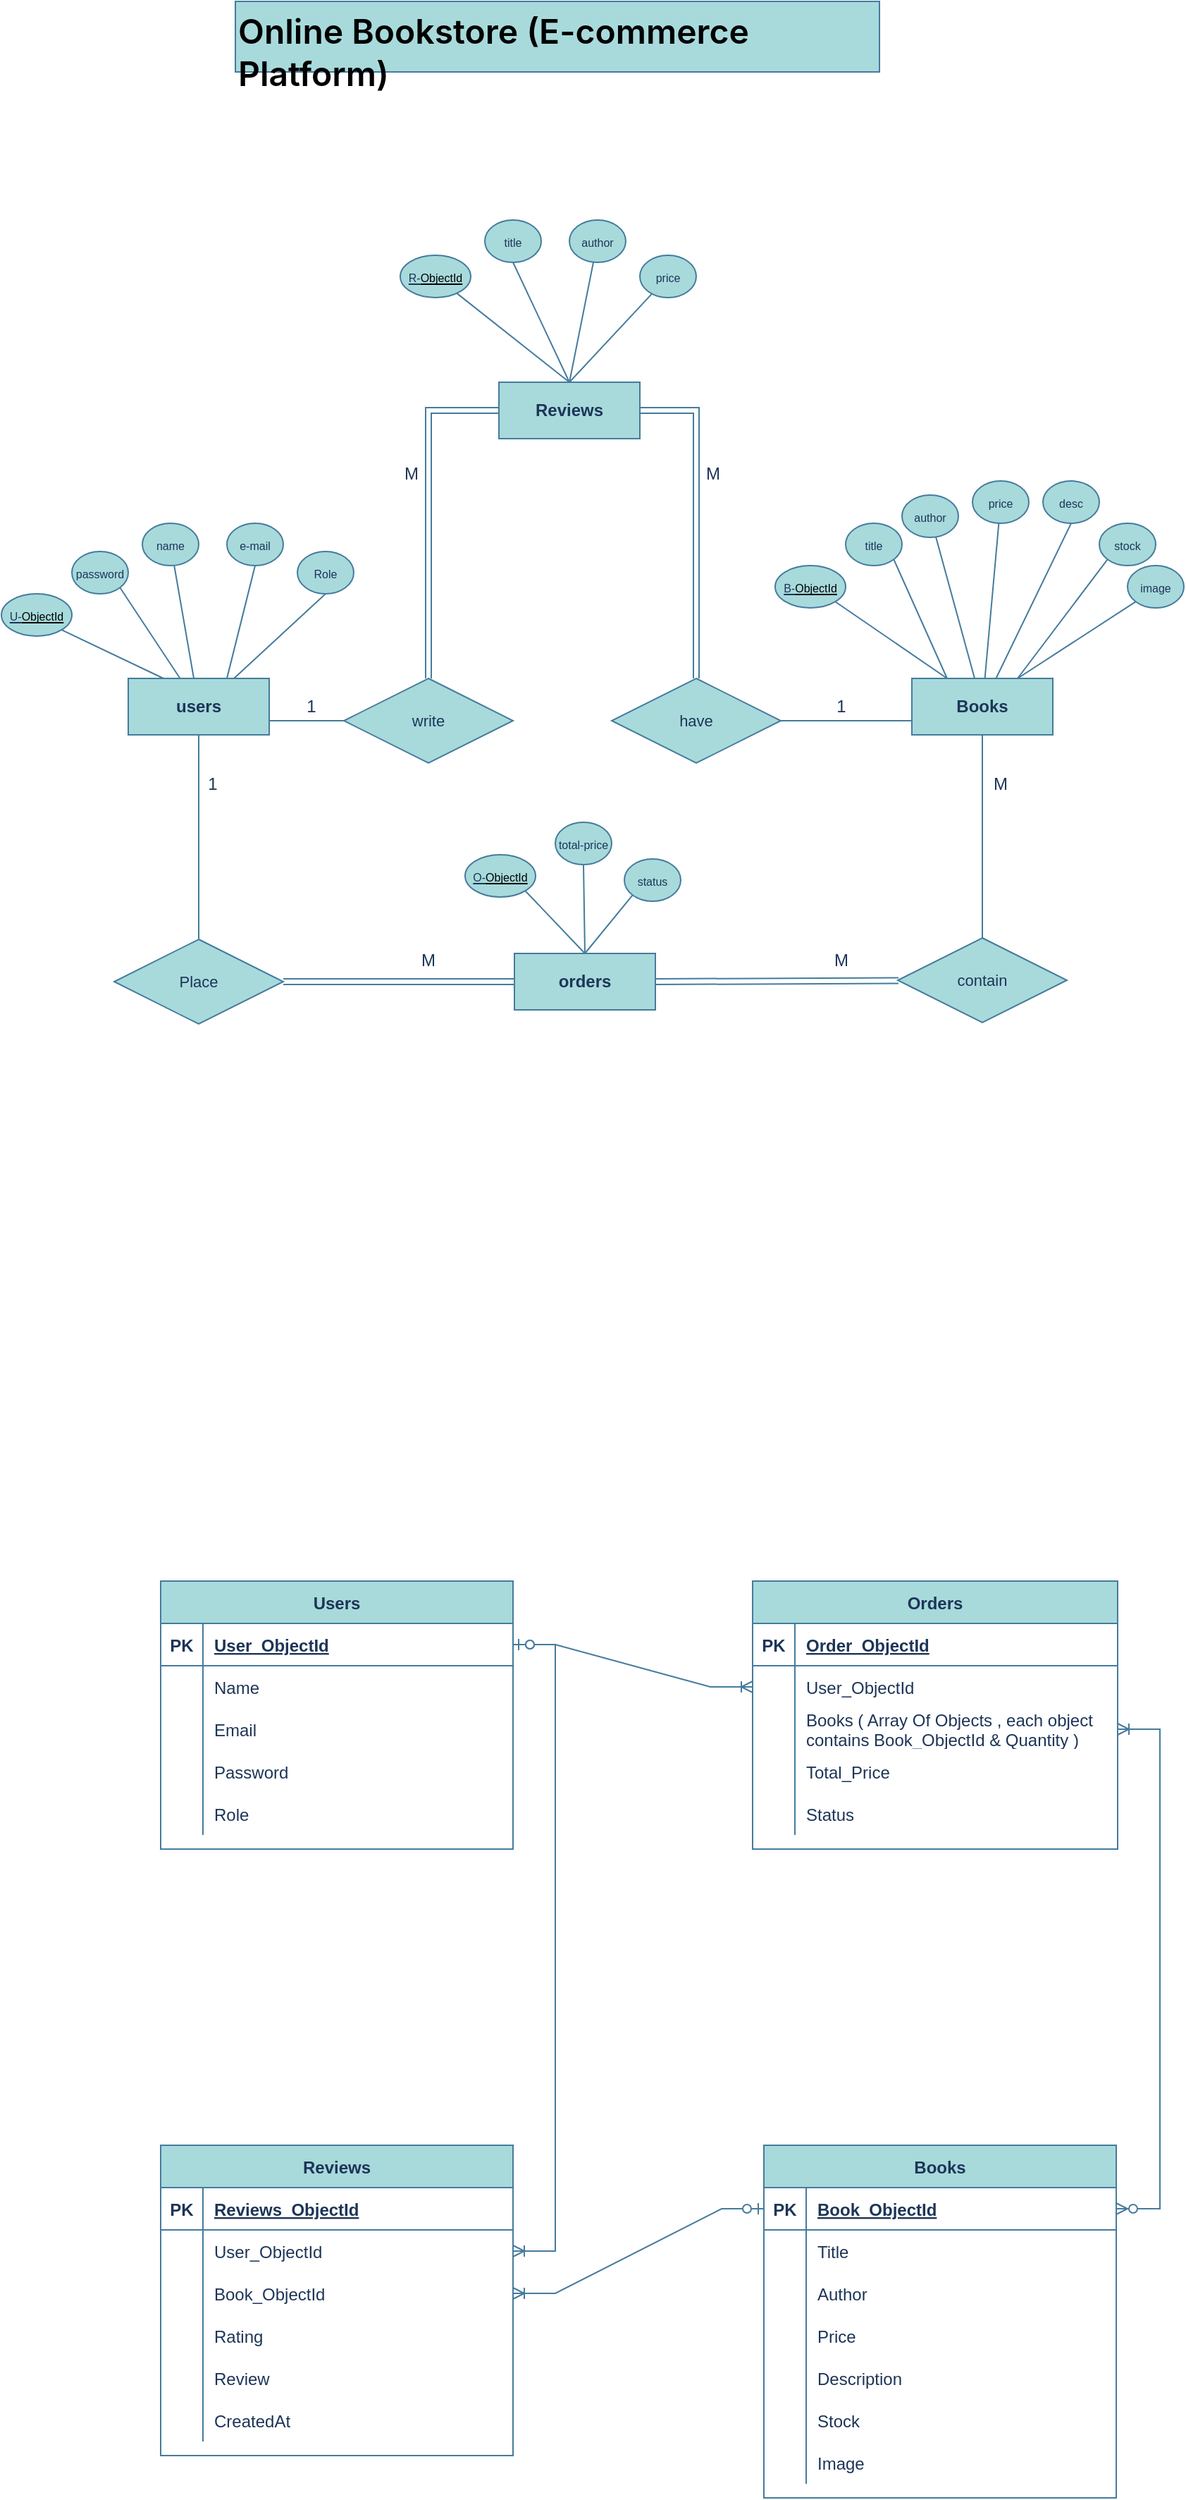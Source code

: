 <mxfile version="26.0.16">
  <diagram id="R2lEEEUBdFMjLlhIrx00" name="Page-1">
    <mxGraphModel dx="743" dy="1517" grid="1" gridSize="10" guides="1" tooltips="1" connect="1" arrows="1" fold="1" page="1" pageScale="1" pageWidth="850" pageHeight="1100" math="0" shadow="0" extFonts="Permanent Marker^https://fonts.googleapis.com/css?family=Permanent+Marker">
      <root>
        <mxCell id="0" />
        <mxCell id="1" parent="0" />
        <mxCell id="C-vyLk0tnHw3VtMMgP7b-2" value="Orders" style="shape=table;startSize=30;container=1;collapsible=1;childLayout=tableLayout;fixedRows=1;rowLines=0;fontStyle=1;align=center;resizeLast=1;labelBackgroundColor=none;fillColor=#A8DADC;strokeColor=#457B9D;fontColor=#1D3557;" parent="1" vertex="1">
          <mxGeometry x="540" y="120" width="259" height="190" as="geometry" />
        </mxCell>
        <mxCell id="C-vyLk0tnHw3VtMMgP7b-3" value="" style="shape=partialRectangle;collapsible=0;dropTarget=0;pointerEvents=0;fillColor=none;points=[[0,0.5],[1,0.5]];portConstraint=eastwest;top=0;left=0;right=0;bottom=1;labelBackgroundColor=none;strokeColor=#457B9D;fontColor=#1D3557;" parent="C-vyLk0tnHw3VtMMgP7b-2" vertex="1">
          <mxGeometry y="30" width="259" height="30" as="geometry" />
        </mxCell>
        <mxCell id="C-vyLk0tnHw3VtMMgP7b-4" value="PK" style="shape=partialRectangle;overflow=hidden;connectable=0;fillColor=none;top=0;left=0;bottom=0;right=0;fontStyle=1;labelBackgroundColor=none;strokeColor=#457B9D;fontColor=#1D3557;" parent="C-vyLk0tnHw3VtMMgP7b-3" vertex="1">
          <mxGeometry width="30" height="30" as="geometry">
            <mxRectangle width="30" height="30" as="alternateBounds" />
          </mxGeometry>
        </mxCell>
        <mxCell id="C-vyLk0tnHw3VtMMgP7b-5" value="Order_ObjectId" style="shape=partialRectangle;overflow=hidden;connectable=0;fillColor=none;top=0;left=0;bottom=0;right=0;align=left;spacingLeft=6;fontStyle=5;labelBackgroundColor=none;strokeColor=#457B9D;fontColor=#1D3557;" parent="C-vyLk0tnHw3VtMMgP7b-3" vertex="1">
          <mxGeometry x="30" width="229" height="30" as="geometry">
            <mxRectangle width="229" height="30" as="alternateBounds" />
          </mxGeometry>
        </mxCell>
        <mxCell id="C-vyLk0tnHw3VtMMgP7b-6" value="" style="shape=partialRectangle;collapsible=0;dropTarget=0;pointerEvents=0;fillColor=none;points=[[0,0.5],[1,0.5]];portConstraint=eastwest;top=0;left=0;right=0;bottom=0;labelBackgroundColor=none;strokeColor=#457B9D;fontColor=#1D3557;" parent="C-vyLk0tnHw3VtMMgP7b-2" vertex="1">
          <mxGeometry y="60" width="259" height="30" as="geometry" />
        </mxCell>
        <mxCell id="C-vyLk0tnHw3VtMMgP7b-7" value="" style="shape=partialRectangle;overflow=hidden;connectable=0;fillColor=none;top=0;left=0;bottom=0;right=0;labelBackgroundColor=none;strokeColor=#457B9D;fontColor=#1D3557;" parent="C-vyLk0tnHw3VtMMgP7b-6" vertex="1">
          <mxGeometry width="30" height="30" as="geometry">
            <mxRectangle width="30" height="30" as="alternateBounds" />
          </mxGeometry>
        </mxCell>
        <mxCell id="C-vyLk0tnHw3VtMMgP7b-8" value="User_ObjectId" style="shape=partialRectangle;overflow=hidden;connectable=0;fillColor=none;top=0;left=0;bottom=0;right=0;align=left;spacingLeft=6;labelBackgroundColor=none;strokeColor=#457B9D;fontColor=#1D3557;" parent="C-vyLk0tnHw3VtMMgP7b-6" vertex="1">
          <mxGeometry x="30" width="229" height="30" as="geometry">
            <mxRectangle width="229" height="30" as="alternateBounds" />
          </mxGeometry>
        </mxCell>
        <mxCell id="C-vyLk0tnHw3VtMMgP7b-9" value="" style="shape=partialRectangle;collapsible=0;dropTarget=0;pointerEvents=0;fillColor=none;points=[[0,0.5],[1,0.5]];portConstraint=eastwest;top=0;left=0;right=0;bottom=0;labelBackgroundColor=none;strokeColor=#457B9D;fontColor=#1D3557;" parent="C-vyLk0tnHw3VtMMgP7b-2" vertex="1">
          <mxGeometry y="90" width="259" height="30" as="geometry" />
        </mxCell>
        <mxCell id="C-vyLk0tnHw3VtMMgP7b-10" value="" style="shape=partialRectangle;overflow=hidden;connectable=0;fillColor=none;top=0;left=0;bottom=0;right=0;labelBackgroundColor=none;strokeColor=#457B9D;fontColor=#1D3557;" parent="C-vyLk0tnHw3VtMMgP7b-9" vertex="1">
          <mxGeometry width="30" height="30" as="geometry">
            <mxRectangle width="30" height="30" as="alternateBounds" />
          </mxGeometry>
        </mxCell>
        <mxCell id="C-vyLk0tnHw3VtMMgP7b-11" value="Books ( Array Of Objects , each object &#xa;contains Book_ObjectId &amp; Quantity )" style="shape=partialRectangle;overflow=hidden;connectable=0;fillColor=none;top=0;left=0;bottom=0;right=0;align=left;spacingLeft=6;labelBackgroundColor=none;strokeColor=#457B9D;fontColor=#1D3557;" parent="C-vyLk0tnHw3VtMMgP7b-9" vertex="1">
          <mxGeometry x="30" width="229" height="30" as="geometry">
            <mxRectangle width="229" height="30" as="alternateBounds" />
          </mxGeometry>
        </mxCell>
        <mxCell id="jP12uxMB2uw9hCb2nO24-88" value="" style="shape=partialRectangle;collapsible=0;dropTarget=0;pointerEvents=0;fillColor=none;points=[[0,0.5],[1,0.5]];portConstraint=eastwest;top=0;left=0;right=0;bottom=0;labelBackgroundColor=none;strokeColor=#457B9D;fontColor=#1D3557;" parent="C-vyLk0tnHw3VtMMgP7b-2" vertex="1">
          <mxGeometry y="120" width="259" height="30" as="geometry" />
        </mxCell>
        <mxCell id="jP12uxMB2uw9hCb2nO24-89" value="" style="shape=partialRectangle;overflow=hidden;connectable=0;fillColor=none;top=0;left=0;bottom=0;right=0;labelBackgroundColor=none;strokeColor=#457B9D;fontColor=#1D3557;" parent="jP12uxMB2uw9hCb2nO24-88" vertex="1">
          <mxGeometry width="30" height="30" as="geometry">
            <mxRectangle width="30" height="30" as="alternateBounds" />
          </mxGeometry>
        </mxCell>
        <mxCell id="jP12uxMB2uw9hCb2nO24-90" value="Total_Price" style="shape=partialRectangle;overflow=hidden;connectable=0;fillColor=none;top=0;left=0;bottom=0;right=0;align=left;spacingLeft=6;labelBackgroundColor=none;strokeColor=#457B9D;fontColor=#1D3557;" parent="jP12uxMB2uw9hCb2nO24-88" vertex="1">
          <mxGeometry x="30" width="229" height="30" as="geometry">
            <mxRectangle width="229" height="30" as="alternateBounds" />
          </mxGeometry>
        </mxCell>
        <mxCell id="jP12uxMB2uw9hCb2nO24-91" value="" style="shape=partialRectangle;collapsible=0;dropTarget=0;pointerEvents=0;fillColor=none;points=[[0,0.5],[1,0.5]];portConstraint=eastwest;top=0;left=0;right=0;bottom=0;labelBackgroundColor=none;strokeColor=#457B9D;fontColor=#1D3557;" parent="C-vyLk0tnHw3VtMMgP7b-2" vertex="1">
          <mxGeometry y="150" width="259" height="30" as="geometry" />
        </mxCell>
        <mxCell id="jP12uxMB2uw9hCb2nO24-92" value="" style="shape=partialRectangle;overflow=hidden;connectable=0;fillColor=none;top=0;left=0;bottom=0;right=0;labelBackgroundColor=none;strokeColor=#457B9D;fontColor=#1D3557;" parent="jP12uxMB2uw9hCb2nO24-91" vertex="1">
          <mxGeometry width="30" height="30" as="geometry">
            <mxRectangle width="30" height="30" as="alternateBounds" />
          </mxGeometry>
        </mxCell>
        <mxCell id="jP12uxMB2uw9hCb2nO24-93" value="Status" style="shape=partialRectangle;overflow=hidden;connectable=0;fillColor=none;top=0;left=0;bottom=0;right=0;align=left;spacingLeft=6;labelBackgroundColor=none;strokeColor=#457B9D;fontColor=#1D3557;" parent="jP12uxMB2uw9hCb2nO24-91" vertex="1">
          <mxGeometry x="30" width="229" height="30" as="geometry">
            <mxRectangle width="229" height="30" as="alternateBounds" />
          </mxGeometry>
        </mxCell>
        <mxCell id="C-vyLk0tnHw3VtMMgP7b-13" value="Books" style="shape=table;startSize=30;container=1;collapsible=1;childLayout=tableLayout;fixedRows=1;rowLines=0;fontStyle=1;align=center;resizeLast=1;labelBackgroundColor=none;fillColor=#A8DADC;strokeColor=#457B9D;fontColor=#1D3557;" parent="1" vertex="1">
          <mxGeometry x="548" y="520" width="250" height="250" as="geometry" />
        </mxCell>
        <mxCell id="C-vyLk0tnHw3VtMMgP7b-14" value="" style="shape=partialRectangle;collapsible=0;dropTarget=0;pointerEvents=0;fillColor=none;points=[[0,0.5],[1,0.5]];portConstraint=eastwest;top=0;left=0;right=0;bottom=1;labelBackgroundColor=none;strokeColor=#457B9D;fontColor=#1D3557;" parent="C-vyLk0tnHw3VtMMgP7b-13" vertex="1">
          <mxGeometry y="30" width="250" height="30" as="geometry" />
        </mxCell>
        <mxCell id="C-vyLk0tnHw3VtMMgP7b-15" value="PK" style="shape=partialRectangle;overflow=hidden;connectable=0;fillColor=none;top=0;left=0;bottom=0;right=0;fontStyle=1;labelBackgroundColor=none;strokeColor=#457B9D;fontColor=#1D3557;" parent="C-vyLk0tnHw3VtMMgP7b-14" vertex="1">
          <mxGeometry width="30" height="30" as="geometry">
            <mxRectangle width="30" height="30" as="alternateBounds" />
          </mxGeometry>
        </mxCell>
        <mxCell id="C-vyLk0tnHw3VtMMgP7b-16" value="Book_ObjectId" style="shape=partialRectangle;overflow=hidden;connectable=0;fillColor=none;top=0;left=0;bottom=0;right=0;align=left;spacingLeft=6;fontStyle=5;labelBackgroundColor=none;strokeColor=#457B9D;fontColor=#1D3557;" parent="C-vyLk0tnHw3VtMMgP7b-14" vertex="1">
          <mxGeometry x="30" width="220" height="30" as="geometry">
            <mxRectangle width="220" height="30" as="alternateBounds" />
          </mxGeometry>
        </mxCell>
        <mxCell id="C-vyLk0tnHw3VtMMgP7b-17" value="" style="shape=partialRectangle;collapsible=0;dropTarget=0;pointerEvents=0;fillColor=none;points=[[0,0.5],[1,0.5]];portConstraint=eastwest;top=0;left=0;right=0;bottom=0;labelBackgroundColor=none;strokeColor=#457B9D;fontColor=#1D3557;" parent="C-vyLk0tnHw3VtMMgP7b-13" vertex="1">
          <mxGeometry y="60" width="250" height="30" as="geometry" />
        </mxCell>
        <mxCell id="C-vyLk0tnHw3VtMMgP7b-18" value="" style="shape=partialRectangle;overflow=hidden;connectable=0;fillColor=none;top=0;left=0;bottom=0;right=0;labelBackgroundColor=none;strokeColor=#457B9D;fontColor=#1D3557;" parent="C-vyLk0tnHw3VtMMgP7b-17" vertex="1">
          <mxGeometry width="30" height="30" as="geometry">
            <mxRectangle width="30" height="30" as="alternateBounds" />
          </mxGeometry>
        </mxCell>
        <mxCell id="C-vyLk0tnHw3VtMMgP7b-19" value="Title" style="shape=partialRectangle;overflow=hidden;connectable=0;fillColor=none;top=0;left=0;bottom=0;right=0;align=left;spacingLeft=6;labelBackgroundColor=none;strokeColor=#457B9D;fontColor=#1D3557;" parent="C-vyLk0tnHw3VtMMgP7b-17" vertex="1">
          <mxGeometry x="30" width="220" height="30" as="geometry">
            <mxRectangle width="220" height="30" as="alternateBounds" />
          </mxGeometry>
        </mxCell>
        <mxCell id="C-vyLk0tnHw3VtMMgP7b-20" value="" style="shape=partialRectangle;collapsible=0;dropTarget=0;pointerEvents=0;fillColor=none;points=[[0,0.5],[1,0.5]];portConstraint=eastwest;top=0;left=0;right=0;bottom=0;labelBackgroundColor=none;strokeColor=#457B9D;fontColor=#1D3557;" parent="C-vyLk0tnHw3VtMMgP7b-13" vertex="1">
          <mxGeometry y="90" width="250" height="30" as="geometry" />
        </mxCell>
        <mxCell id="C-vyLk0tnHw3VtMMgP7b-21" value="" style="shape=partialRectangle;overflow=hidden;connectable=0;fillColor=none;top=0;left=0;bottom=0;right=0;labelBackgroundColor=none;strokeColor=#457B9D;fontColor=#1D3557;" parent="C-vyLk0tnHw3VtMMgP7b-20" vertex="1">
          <mxGeometry width="30" height="30" as="geometry">
            <mxRectangle width="30" height="30" as="alternateBounds" />
          </mxGeometry>
        </mxCell>
        <mxCell id="C-vyLk0tnHw3VtMMgP7b-22" value="Author" style="shape=partialRectangle;overflow=hidden;connectable=0;fillColor=none;top=0;left=0;bottom=0;right=0;align=left;spacingLeft=6;labelBackgroundColor=none;strokeColor=#457B9D;fontColor=#1D3557;" parent="C-vyLk0tnHw3VtMMgP7b-20" vertex="1">
          <mxGeometry x="30" width="220" height="30" as="geometry">
            <mxRectangle width="220" height="30" as="alternateBounds" />
          </mxGeometry>
        </mxCell>
        <mxCell id="jP12uxMB2uw9hCb2nO24-94" value="" style="shape=partialRectangle;collapsible=0;dropTarget=0;pointerEvents=0;fillColor=none;points=[[0,0.5],[1,0.5]];portConstraint=eastwest;top=0;left=0;right=0;bottom=0;labelBackgroundColor=none;strokeColor=#457B9D;fontColor=#1D3557;" parent="C-vyLk0tnHw3VtMMgP7b-13" vertex="1">
          <mxGeometry y="120" width="250" height="30" as="geometry" />
        </mxCell>
        <mxCell id="jP12uxMB2uw9hCb2nO24-95" value="" style="shape=partialRectangle;overflow=hidden;connectable=0;fillColor=none;top=0;left=0;bottom=0;right=0;labelBackgroundColor=none;strokeColor=#457B9D;fontColor=#1D3557;" parent="jP12uxMB2uw9hCb2nO24-94" vertex="1">
          <mxGeometry width="30" height="30" as="geometry">
            <mxRectangle width="30" height="30" as="alternateBounds" />
          </mxGeometry>
        </mxCell>
        <mxCell id="jP12uxMB2uw9hCb2nO24-96" value="Price" style="shape=partialRectangle;overflow=hidden;connectable=0;fillColor=none;top=0;left=0;bottom=0;right=0;align=left;spacingLeft=6;labelBackgroundColor=none;strokeColor=#457B9D;fontColor=#1D3557;" parent="jP12uxMB2uw9hCb2nO24-94" vertex="1">
          <mxGeometry x="30" width="220" height="30" as="geometry">
            <mxRectangle width="220" height="30" as="alternateBounds" />
          </mxGeometry>
        </mxCell>
        <mxCell id="jP12uxMB2uw9hCb2nO24-97" value="" style="shape=partialRectangle;collapsible=0;dropTarget=0;pointerEvents=0;fillColor=none;points=[[0,0.5],[1,0.5]];portConstraint=eastwest;top=0;left=0;right=0;bottom=0;labelBackgroundColor=none;strokeColor=#457B9D;fontColor=#1D3557;" parent="C-vyLk0tnHw3VtMMgP7b-13" vertex="1">
          <mxGeometry y="150" width="250" height="30" as="geometry" />
        </mxCell>
        <mxCell id="jP12uxMB2uw9hCb2nO24-98" value="" style="shape=partialRectangle;overflow=hidden;connectable=0;fillColor=none;top=0;left=0;bottom=0;right=0;labelBackgroundColor=none;strokeColor=#457B9D;fontColor=#1D3557;" parent="jP12uxMB2uw9hCb2nO24-97" vertex="1">
          <mxGeometry width="30" height="30" as="geometry">
            <mxRectangle width="30" height="30" as="alternateBounds" />
          </mxGeometry>
        </mxCell>
        <mxCell id="jP12uxMB2uw9hCb2nO24-99" value="Description" style="shape=partialRectangle;overflow=hidden;connectable=0;fillColor=none;top=0;left=0;bottom=0;right=0;align=left;spacingLeft=6;labelBackgroundColor=none;strokeColor=#457B9D;fontColor=#1D3557;" parent="jP12uxMB2uw9hCb2nO24-97" vertex="1">
          <mxGeometry x="30" width="220" height="30" as="geometry">
            <mxRectangle width="220" height="30" as="alternateBounds" />
          </mxGeometry>
        </mxCell>
        <mxCell id="jP12uxMB2uw9hCb2nO24-100" value="" style="shape=partialRectangle;collapsible=0;dropTarget=0;pointerEvents=0;fillColor=none;points=[[0,0.5],[1,0.5]];portConstraint=eastwest;top=0;left=0;right=0;bottom=0;labelBackgroundColor=none;strokeColor=#457B9D;fontColor=#1D3557;" parent="C-vyLk0tnHw3VtMMgP7b-13" vertex="1">
          <mxGeometry y="180" width="250" height="30" as="geometry" />
        </mxCell>
        <mxCell id="jP12uxMB2uw9hCb2nO24-101" value="" style="shape=partialRectangle;overflow=hidden;connectable=0;fillColor=none;top=0;left=0;bottom=0;right=0;labelBackgroundColor=none;strokeColor=#457B9D;fontColor=#1D3557;" parent="jP12uxMB2uw9hCb2nO24-100" vertex="1">
          <mxGeometry width="30" height="30" as="geometry">
            <mxRectangle width="30" height="30" as="alternateBounds" />
          </mxGeometry>
        </mxCell>
        <mxCell id="jP12uxMB2uw9hCb2nO24-102" value="Stock" style="shape=partialRectangle;overflow=hidden;connectable=0;fillColor=none;top=0;left=0;bottom=0;right=0;align=left;spacingLeft=6;labelBackgroundColor=none;strokeColor=#457B9D;fontColor=#1D3557;" parent="jP12uxMB2uw9hCb2nO24-100" vertex="1">
          <mxGeometry x="30" width="220" height="30" as="geometry">
            <mxRectangle width="220" height="30" as="alternateBounds" />
          </mxGeometry>
        </mxCell>
        <mxCell id="jP12uxMB2uw9hCb2nO24-106" value="" style="shape=partialRectangle;collapsible=0;dropTarget=0;pointerEvents=0;fillColor=none;points=[[0,0.5],[1,0.5]];portConstraint=eastwest;top=0;left=0;right=0;bottom=0;labelBackgroundColor=none;strokeColor=#457B9D;fontColor=#1D3557;" parent="C-vyLk0tnHw3VtMMgP7b-13" vertex="1">
          <mxGeometry y="210" width="250" height="30" as="geometry" />
        </mxCell>
        <mxCell id="jP12uxMB2uw9hCb2nO24-107" value="" style="shape=partialRectangle;overflow=hidden;connectable=0;fillColor=none;top=0;left=0;bottom=0;right=0;labelBackgroundColor=none;strokeColor=#457B9D;fontColor=#1D3557;" parent="jP12uxMB2uw9hCb2nO24-106" vertex="1">
          <mxGeometry width="30" height="30" as="geometry">
            <mxRectangle width="30" height="30" as="alternateBounds" />
          </mxGeometry>
        </mxCell>
        <mxCell id="jP12uxMB2uw9hCb2nO24-108" value="Image" style="shape=partialRectangle;overflow=hidden;connectable=0;fillColor=none;top=0;left=0;bottom=0;right=0;align=left;spacingLeft=6;labelBackgroundColor=none;strokeColor=#457B9D;fontColor=#1D3557;" parent="jP12uxMB2uw9hCb2nO24-106" vertex="1">
          <mxGeometry x="30" width="220" height="30" as="geometry">
            <mxRectangle width="220" height="30" as="alternateBounds" />
          </mxGeometry>
        </mxCell>
        <mxCell id="C-vyLk0tnHw3VtMMgP7b-23" value="Users" style="shape=table;startSize=30;container=1;collapsible=1;childLayout=tableLayout;fixedRows=1;rowLines=0;fontStyle=1;align=center;resizeLast=1;labelBackgroundColor=none;fillColor=#A8DADC;strokeColor=#457B9D;fontColor=#1D3557;" parent="1" vertex="1">
          <mxGeometry x="120" y="120" width="250" height="190" as="geometry" />
        </mxCell>
        <mxCell id="C-vyLk0tnHw3VtMMgP7b-24" value="" style="shape=partialRectangle;collapsible=0;dropTarget=0;pointerEvents=0;fillColor=none;points=[[0,0.5],[1,0.5]];portConstraint=eastwest;top=0;left=0;right=0;bottom=1;labelBackgroundColor=none;strokeColor=#457B9D;fontColor=#1D3557;" parent="C-vyLk0tnHw3VtMMgP7b-23" vertex="1">
          <mxGeometry y="30" width="250" height="30" as="geometry" />
        </mxCell>
        <mxCell id="C-vyLk0tnHw3VtMMgP7b-25" value="PK" style="shape=partialRectangle;overflow=hidden;connectable=0;fillColor=none;top=0;left=0;bottom=0;right=0;fontStyle=1;labelBackgroundColor=none;strokeColor=#457B9D;fontColor=#1D3557;" parent="C-vyLk0tnHw3VtMMgP7b-24" vertex="1">
          <mxGeometry width="30" height="30" as="geometry">
            <mxRectangle width="30" height="30" as="alternateBounds" />
          </mxGeometry>
        </mxCell>
        <mxCell id="C-vyLk0tnHw3VtMMgP7b-26" value="User_ObjectId" style="shape=partialRectangle;overflow=hidden;connectable=0;fillColor=none;top=0;left=0;bottom=0;right=0;align=left;spacingLeft=6;fontStyle=5;labelBackgroundColor=none;strokeColor=#457B9D;fontColor=#1D3557;" parent="C-vyLk0tnHw3VtMMgP7b-24" vertex="1">
          <mxGeometry x="30" width="220" height="30" as="geometry">
            <mxRectangle width="220" height="30" as="alternateBounds" />
          </mxGeometry>
        </mxCell>
        <mxCell id="C-vyLk0tnHw3VtMMgP7b-27" value="" style="shape=partialRectangle;collapsible=0;dropTarget=0;pointerEvents=0;fillColor=none;points=[[0,0.5],[1,0.5]];portConstraint=eastwest;top=0;left=0;right=0;bottom=0;labelBackgroundColor=none;strokeColor=#457B9D;fontColor=#1D3557;" parent="C-vyLk0tnHw3VtMMgP7b-23" vertex="1">
          <mxGeometry y="60" width="250" height="30" as="geometry" />
        </mxCell>
        <mxCell id="C-vyLk0tnHw3VtMMgP7b-28" value="" style="shape=partialRectangle;overflow=hidden;connectable=0;fillColor=none;top=0;left=0;bottom=0;right=0;labelBackgroundColor=none;strokeColor=#457B9D;fontColor=#1D3557;" parent="C-vyLk0tnHw3VtMMgP7b-27" vertex="1">
          <mxGeometry width="30" height="30" as="geometry">
            <mxRectangle width="30" height="30" as="alternateBounds" />
          </mxGeometry>
        </mxCell>
        <mxCell id="C-vyLk0tnHw3VtMMgP7b-29" value="Name" style="shape=partialRectangle;overflow=hidden;connectable=0;fillColor=none;top=0;left=0;bottom=0;right=0;align=left;spacingLeft=6;labelBackgroundColor=none;strokeColor=#457B9D;fontColor=#1D3557;" parent="C-vyLk0tnHw3VtMMgP7b-27" vertex="1">
          <mxGeometry x="30" width="220" height="30" as="geometry">
            <mxRectangle width="220" height="30" as="alternateBounds" />
          </mxGeometry>
        </mxCell>
        <mxCell id="jP12uxMB2uw9hCb2nO24-78" value="" style="shape=partialRectangle;collapsible=0;dropTarget=0;pointerEvents=0;fillColor=none;points=[[0,0.5],[1,0.5]];portConstraint=eastwest;top=0;left=0;right=0;bottom=0;labelBackgroundColor=none;strokeColor=#457B9D;fontColor=#1D3557;" parent="C-vyLk0tnHw3VtMMgP7b-23" vertex="1">
          <mxGeometry y="90" width="250" height="30" as="geometry" />
        </mxCell>
        <mxCell id="jP12uxMB2uw9hCb2nO24-79" value="" style="shape=partialRectangle;overflow=hidden;connectable=0;fillColor=none;top=0;left=0;bottom=0;right=0;labelBackgroundColor=none;strokeColor=#457B9D;fontColor=#1D3557;" parent="jP12uxMB2uw9hCb2nO24-78" vertex="1">
          <mxGeometry width="30" height="30" as="geometry">
            <mxRectangle width="30" height="30" as="alternateBounds" />
          </mxGeometry>
        </mxCell>
        <mxCell id="jP12uxMB2uw9hCb2nO24-80" value="Email" style="shape=partialRectangle;overflow=hidden;connectable=0;fillColor=none;top=0;left=0;bottom=0;right=0;align=left;spacingLeft=6;labelBackgroundColor=none;strokeColor=#457B9D;fontColor=#1D3557;" parent="jP12uxMB2uw9hCb2nO24-78" vertex="1">
          <mxGeometry x="30" width="220" height="30" as="geometry">
            <mxRectangle width="220" height="30" as="alternateBounds" />
          </mxGeometry>
        </mxCell>
        <mxCell id="jP12uxMB2uw9hCb2nO24-81" value="" style="shape=partialRectangle;collapsible=0;dropTarget=0;pointerEvents=0;fillColor=none;points=[[0,0.5],[1,0.5]];portConstraint=eastwest;top=0;left=0;right=0;bottom=0;labelBackgroundColor=none;strokeColor=#457B9D;fontColor=#1D3557;" parent="C-vyLk0tnHw3VtMMgP7b-23" vertex="1">
          <mxGeometry y="120" width="250" height="30" as="geometry" />
        </mxCell>
        <mxCell id="jP12uxMB2uw9hCb2nO24-82" value="" style="shape=partialRectangle;overflow=hidden;connectable=0;fillColor=none;top=0;left=0;bottom=0;right=0;labelBackgroundColor=none;strokeColor=#457B9D;fontColor=#1D3557;" parent="jP12uxMB2uw9hCb2nO24-81" vertex="1">
          <mxGeometry width="30" height="30" as="geometry">
            <mxRectangle width="30" height="30" as="alternateBounds" />
          </mxGeometry>
        </mxCell>
        <mxCell id="jP12uxMB2uw9hCb2nO24-83" value="Password" style="shape=partialRectangle;overflow=hidden;connectable=0;fillColor=none;top=0;left=0;bottom=0;right=0;align=left;spacingLeft=6;labelBackgroundColor=none;strokeColor=#457B9D;fontColor=#1D3557;" parent="jP12uxMB2uw9hCb2nO24-81" vertex="1">
          <mxGeometry x="30" width="220" height="30" as="geometry">
            <mxRectangle width="220" height="30" as="alternateBounds" />
          </mxGeometry>
        </mxCell>
        <mxCell id="jP12uxMB2uw9hCb2nO24-84" value="" style="shape=partialRectangle;collapsible=0;dropTarget=0;pointerEvents=0;fillColor=none;points=[[0,0.5],[1,0.5]];portConstraint=eastwest;top=0;left=0;right=0;bottom=0;labelBackgroundColor=none;strokeColor=#457B9D;fontColor=#1D3557;" parent="C-vyLk0tnHw3VtMMgP7b-23" vertex="1">
          <mxGeometry y="150" width="250" height="30" as="geometry" />
        </mxCell>
        <mxCell id="jP12uxMB2uw9hCb2nO24-85" value="" style="shape=partialRectangle;overflow=hidden;connectable=0;fillColor=none;top=0;left=0;bottom=0;right=0;labelBackgroundColor=none;strokeColor=#457B9D;fontColor=#1D3557;" parent="jP12uxMB2uw9hCb2nO24-84" vertex="1">
          <mxGeometry width="30" height="30" as="geometry">
            <mxRectangle width="30" height="30" as="alternateBounds" />
          </mxGeometry>
        </mxCell>
        <mxCell id="jP12uxMB2uw9hCb2nO24-86" value="Role" style="shape=partialRectangle;overflow=hidden;connectable=0;fillColor=none;top=0;left=0;bottom=0;right=0;align=left;spacingLeft=6;labelBackgroundColor=none;strokeColor=#457B9D;fontColor=#1D3557;" parent="jP12uxMB2uw9hCb2nO24-84" vertex="1">
          <mxGeometry x="30" width="220" height="30" as="geometry">
            <mxRectangle width="220" height="30" as="alternateBounds" />
          </mxGeometry>
        </mxCell>
        <mxCell id="jP12uxMB2uw9hCb2nO24-2" value="&lt;b&gt;users&lt;/b&gt;" style="whiteSpace=wrap;html=1;align=center;labelBackgroundColor=none;fillColor=#A8DADC;strokeColor=#457B9D;fontColor=#1D3557;" parent="1" vertex="1">
          <mxGeometry x="97" y="-520" width="100" height="40" as="geometry" />
        </mxCell>
        <mxCell id="jP12uxMB2uw9hCb2nO24-3" value="&lt;b&gt;Books&lt;/b&gt;" style="whiteSpace=wrap;html=1;align=center;labelBackgroundColor=none;fillColor=#A8DADC;strokeColor=#457B9D;fontColor=#1D3557;" parent="1" vertex="1">
          <mxGeometry x="653" y="-520" width="100" height="40" as="geometry" />
        </mxCell>
        <mxCell id="jP12uxMB2uw9hCb2nO24-4" value="&lt;b&gt;Reviews&lt;/b&gt;" style="whiteSpace=wrap;html=1;align=center;labelBackgroundColor=none;fillColor=#A8DADC;strokeColor=#457B9D;fontColor=#1D3557;" parent="1" vertex="1">
          <mxGeometry x="360" y="-730" width="100" height="40" as="geometry" />
        </mxCell>
        <mxCell id="jP12uxMB2uw9hCb2nO24-6" value="&lt;b&gt;orders&lt;/b&gt;" style="whiteSpace=wrap;html=1;align=center;labelBackgroundColor=none;fillColor=#A8DADC;strokeColor=#457B9D;fontColor=#1D3557;" parent="1" vertex="1">
          <mxGeometry x="371" y="-325" width="100" height="40" as="geometry" />
        </mxCell>
        <mxCell id="jP12uxMB2uw9hCb2nO24-20" style="rounded=0;orthogonalLoop=1;jettySize=auto;html=1;endArrow=none;startFill=0;labelBackgroundColor=none;strokeColor=#457B9D;fontColor=default;" parent="1" source="jP12uxMB2uw9hCb2nO24-7" target="jP12uxMB2uw9hCb2nO24-2" edge="1">
          <mxGeometry relative="1" as="geometry" />
        </mxCell>
        <mxCell id="jP12uxMB2uw9hCb2nO24-7" value="&lt;font style=&quot;font-size: 8px;&quot;&gt;name&lt;/font&gt;" style="ellipse;whiteSpace=wrap;html=1;align=center;strokeColor=#457B9D;verticalAlign=middle;fontFamily=Helvetica;fontSize=12;fontColor=#1D3557;fillColor=#A8DADC;labelBackgroundColor=none;" parent="1" vertex="1">
          <mxGeometry x="107" y="-630" width="40" height="30" as="geometry" />
        </mxCell>
        <mxCell id="jP12uxMB2uw9hCb2nO24-8" value="&lt;font style=&quot;font-size: 8px;&quot;&gt;e-mail&lt;/font&gt;" style="ellipse;whiteSpace=wrap;html=1;align=center;strokeColor=#457B9D;verticalAlign=middle;fontFamily=Helvetica;fontSize=12;fontColor=#1D3557;fillColor=#A8DADC;labelBackgroundColor=none;" parent="1" vertex="1">
          <mxGeometry x="167" y="-630" width="40" height="30" as="geometry" />
        </mxCell>
        <mxCell id="jP12uxMB2uw9hCb2nO24-21" style="rounded=0;orthogonalLoop=1;jettySize=auto;html=1;exitX=1;exitY=1;exitDx=0;exitDy=0;endArrow=none;startFill=0;labelBackgroundColor=none;strokeColor=#457B9D;fontColor=default;" parent="1" source="jP12uxMB2uw9hCb2nO24-9" target="jP12uxMB2uw9hCb2nO24-2" edge="1">
          <mxGeometry relative="1" as="geometry" />
        </mxCell>
        <mxCell id="jP12uxMB2uw9hCb2nO24-9" value="&lt;font style=&quot;font-size: 8px;&quot;&gt;password&lt;/font&gt;" style="ellipse;whiteSpace=wrap;html=1;align=center;labelBackgroundColor=none;fillColor=#A8DADC;strokeColor=#457B9D;fontColor=#1D3557;" parent="1" vertex="1">
          <mxGeometry x="57" y="-610" width="40" height="30" as="geometry" />
        </mxCell>
        <mxCell id="jP12uxMB2uw9hCb2nO24-18" style="rounded=0;orthogonalLoop=1;jettySize=auto;html=1;exitX=0.5;exitY=1;exitDx=0;exitDy=0;entryX=0.75;entryY=0;entryDx=0;entryDy=0;endArrow=none;startFill=0;labelBackgroundColor=none;strokeColor=#457B9D;fontColor=default;" parent="1" source="jP12uxMB2uw9hCb2nO24-10" target="jP12uxMB2uw9hCb2nO24-2" edge="1">
          <mxGeometry relative="1" as="geometry" />
        </mxCell>
        <mxCell id="jP12uxMB2uw9hCb2nO24-10" value="&lt;font style=&quot;font-size: 8px;&quot;&gt;Role&lt;/font&gt;" style="ellipse;whiteSpace=wrap;html=1;align=center;strokeColor=#457B9D;verticalAlign=middle;fontFamily=Helvetica;fontSize=12;fontColor=#1D3557;fillColor=#A8DADC;labelBackgroundColor=none;" parent="1" vertex="1">
          <mxGeometry x="217" y="-610" width="40" height="30" as="geometry" />
        </mxCell>
        <mxCell id="jP12uxMB2uw9hCb2nO24-22" style="rounded=0;orthogonalLoop=1;jettySize=auto;html=1;exitX=1;exitY=1;exitDx=0;exitDy=0;entryX=0.25;entryY=0;entryDx=0;entryDy=0;endArrow=none;startFill=0;labelBackgroundColor=none;strokeColor=#457B9D;fontColor=default;" parent="1" source="jP12uxMB2uw9hCb2nO24-11" target="jP12uxMB2uw9hCb2nO24-2" edge="1">
          <mxGeometry relative="1" as="geometry" />
        </mxCell>
        <mxCell id="jP12uxMB2uw9hCb2nO24-11" value="&lt;font style=&quot;font-size: 8px;&quot;&gt;&lt;u&gt;U-&lt;/u&gt;&lt;/font&gt;&lt;u style=&quot;background-color: transparent; color: light-dark(rgb(0, 0, 0), rgb(255, 255, 255)); font-size: 8px;&quot;&gt;ObjectId&lt;/u&gt;" style="ellipse;whiteSpace=wrap;html=1;align=center;labelBackgroundColor=none;fillColor=#A8DADC;strokeColor=#457B9D;fontColor=#1D3557;" parent="1" vertex="1">
          <mxGeometry x="7" y="-580" width="50" height="30" as="geometry" />
        </mxCell>
        <mxCell id="jP12uxMB2uw9hCb2nO24-51" style="rounded=0;orthogonalLoop=1;jettySize=auto;html=1;endArrow=none;startFill=0;entryX=0.5;entryY=0;entryDx=0;entryDy=0;labelBackgroundColor=none;strokeColor=#457B9D;fontColor=default;" parent="1" source="jP12uxMB2uw9hCb2nO24-15" target="jP12uxMB2uw9hCb2nO24-4" edge="1">
          <mxGeometry relative="1" as="geometry" />
        </mxCell>
        <mxCell id="jP12uxMB2uw9hCb2nO24-15" value="&lt;font style=&quot;font-size: 8px;&quot;&gt;&lt;u&gt;R-&lt;/u&gt;&lt;/font&gt;&lt;u style=&quot;background-color: transparent; color: light-dark(rgb(0, 0, 0), rgb(255, 255, 255)); font-size: 8px;&quot;&gt;ObjectId&lt;/u&gt;" style="ellipse;whiteSpace=wrap;html=1;align=center;labelBackgroundColor=none;fillColor=#A8DADC;strokeColor=#457B9D;fontColor=#1D3557;" parent="1" vertex="1">
          <mxGeometry x="290" y="-820" width="50" height="30" as="geometry" />
        </mxCell>
        <mxCell id="jP12uxMB2uw9hCb2nO24-43" style="rounded=0;orthogonalLoop=1;jettySize=auto;html=1;exitX=1;exitY=1;exitDx=0;exitDy=0;entryX=0.25;entryY=0;entryDx=0;entryDy=0;endArrow=none;startFill=0;labelBackgroundColor=none;strokeColor=#457B9D;fontColor=default;" parent="1" source="jP12uxMB2uw9hCb2nO24-16" target="jP12uxMB2uw9hCb2nO24-3" edge="1">
          <mxGeometry relative="1" as="geometry" />
        </mxCell>
        <mxCell id="jP12uxMB2uw9hCb2nO24-16" value="&lt;font style=&quot;font-size: 8px;&quot;&gt;&lt;u&gt;B-&lt;/u&gt;&lt;/font&gt;&lt;u style=&quot;background-color: transparent; color: light-dark(rgb(0, 0, 0), rgb(255, 255, 255)); font-size: 8px;&quot;&gt;ObjectId&lt;/u&gt;" style="ellipse;whiteSpace=wrap;html=1;align=center;labelBackgroundColor=none;fillColor=#A8DADC;strokeColor=#457B9D;fontColor=#1D3557;" parent="1" vertex="1">
          <mxGeometry x="556" y="-600" width="50" height="30" as="geometry" />
        </mxCell>
        <mxCell id="jP12uxMB2uw9hCb2nO24-19" style="rounded=0;orthogonalLoop=1;jettySize=auto;html=1;exitX=0.5;exitY=1;exitDx=0;exitDy=0;entryX=0.7;entryY=0;entryDx=0;entryDy=0;entryPerimeter=0;endArrow=none;startFill=0;labelBackgroundColor=none;strokeColor=#457B9D;fontColor=default;" parent="1" source="jP12uxMB2uw9hCb2nO24-8" target="jP12uxMB2uw9hCb2nO24-2" edge="1">
          <mxGeometry relative="1" as="geometry" />
        </mxCell>
        <mxCell id="jP12uxMB2uw9hCb2nO24-30" style="rounded=0;orthogonalLoop=1;jettySize=auto;html=1;exitX=1;exitY=1;exitDx=0;exitDy=0;entryX=0.5;entryY=0;entryDx=0;entryDy=0;endArrow=none;startFill=0;labelBackgroundColor=none;strokeColor=#457B9D;fontColor=default;" parent="1" source="jP12uxMB2uw9hCb2nO24-23" target="jP12uxMB2uw9hCb2nO24-6" edge="1">
          <mxGeometry relative="1" as="geometry" />
        </mxCell>
        <mxCell id="jP12uxMB2uw9hCb2nO24-23" value="&lt;font style=&quot;font-size: 8px;&quot;&gt;&lt;u&gt;O-&lt;/u&gt;&lt;/font&gt;&lt;u style=&quot;background-color: transparent; color: light-dark(rgb(0, 0, 0), rgb(255, 255, 255)); font-size: 8px;&quot;&gt;ObjectId&lt;/u&gt;" style="ellipse;whiteSpace=wrap;html=1;align=center;labelBackgroundColor=none;fillColor=#A8DADC;strokeColor=#457B9D;fontColor=#1D3557;" parent="1" vertex="1">
          <mxGeometry x="336" y="-395" width="50" height="30" as="geometry" />
        </mxCell>
        <mxCell id="jP12uxMB2uw9hCb2nO24-28" style="rounded=0;orthogonalLoop=1;jettySize=auto;html=1;exitX=0.5;exitY=1;exitDx=0;exitDy=0;endArrow=none;startFill=0;entryX=0.5;entryY=0;entryDx=0;entryDy=0;labelBackgroundColor=none;strokeColor=#457B9D;fontColor=default;" parent="1" source="jP12uxMB2uw9hCb2nO24-24" target="jP12uxMB2uw9hCb2nO24-6" edge="1">
          <mxGeometry relative="1" as="geometry">
            <mxPoint x="430" y="-355" as="targetPoint" />
          </mxGeometry>
        </mxCell>
        <mxCell id="jP12uxMB2uw9hCb2nO24-24" value="&lt;font style=&quot;font-size: 8px;&quot;&gt;total-price&lt;/font&gt;" style="ellipse;whiteSpace=wrap;html=1;align=center;strokeColor=#457B9D;verticalAlign=middle;fontFamily=Helvetica;fontSize=12;fontColor=#1D3557;fillColor=#A8DADC;labelBackgroundColor=none;" parent="1" vertex="1">
          <mxGeometry x="400" y="-418" width="40" height="30" as="geometry" />
        </mxCell>
        <mxCell id="jP12uxMB2uw9hCb2nO24-29" style="rounded=0;orthogonalLoop=1;jettySize=auto;html=1;exitX=0;exitY=1;exitDx=0;exitDy=0;entryX=0.5;entryY=0;entryDx=0;entryDy=0;endArrow=none;startFill=0;labelBackgroundColor=none;strokeColor=#457B9D;fontColor=default;" parent="1" source="jP12uxMB2uw9hCb2nO24-27" target="jP12uxMB2uw9hCb2nO24-6" edge="1">
          <mxGeometry relative="1" as="geometry" />
        </mxCell>
        <mxCell id="jP12uxMB2uw9hCb2nO24-27" value="&lt;font style=&quot;font-size: 8px;&quot;&gt;status&lt;/font&gt;" style="ellipse;whiteSpace=wrap;html=1;align=center;strokeColor=#457B9D;verticalAlign=middle;fontFamily=Helvetica;fontSize=12;fontColor=#1D3557;fillColor=#A8DADC;labelBackgroundColor=none;" parent="1" vertex="1">
          <mxGeometry x="449" y="-392" width="40" height="30" as="geometry" />
        </mxCell>
        <mxCell id="jP12uxMB2uw9hCb2nO24-37" style="rounded=0;orthogonalLoop=1;jettySize=auto;html=1;exitX=0;exitY=1;exitDx=0;exitDy=0;entryX=0.75;entryY=0;entryDx=0;entryDy=0;endArrow=none;startFill=0;labelBackgroundColor=none;strokeColor=#457B9D;fontColor=default;" parent="1" source="jP12uxMB2uw9hCb2nO24-31" target="jP12uxMB2uw9hCb2nO24-3" edge="1">
          <mxGeometry relative="1" as="geometry" />
        </mxCell>
        <mxCell id="jP12uxMB2uw9hCb2nO24-31" value="&lt;font style=&quot;font-size: 8px;&quot;&gt;image&lt;/font&gt;" style="ellipse;whiteSpace=wrap;html=1;align=center;strokeColor=#457B9D;verticalAlign=middle;fontFamily=Helvetica;fontSize=12;fontColor=#1D3557;fillColor=#A8DADC;labelBackgroundColor=none;" parent="1" vertex="1">
          <mxGeometry x="806" y="-600" width="40" height="30" as="geometry" />
        </mxCell>
        <mxCell id="jP12uxMB2uw9hCb2nO24-38" style="rounded=0;orthogonalLoop=1;jettySize=auto;html=1;exitX=0;exitY=1;exitDx=0;exitDy=0;entryX=0.75;entryY=0;entryDx=0;entryDy=0;endArrow=none;startFill=0;labelBackgroundColor=none;strokeColor=#457B9D;fontColor=default;" parent="1" source="jP12uxMB2uw9hCb2nO24-32" target="jP12uxMB2uw9hCb2nO24-3" edge="1">
          <mxGeometry relative="1" as="geometry" />
        </mxCell>
        <mxCell id="jP12uxMB2uw9hCb2nO24-32" value="&lt;font style=&quot;font-size: 8px;&quot;&gt;stock&lt;/font&gt;" style="ellipse;whiteSpace=wrap;html=1;align=center;strokeColor=#457B9D;verticalAlign=middle;fontFamily=Helvetica;fontSize=12;fontColor=#1D3557;fillColor=#A8DADC;labelBackgroundColor=none;" parent="1" vertex="1">
          <mxGeometry x="786" y="-630" width="40" height="30" as="geometry" />
        </mxCell>
        <mxCell id="jP12uxMB2uw9hCb2nO24-41" style="rounded=0;orthogonalLoop=1;jettySize=auto;html=1;endArrow=none;startFill=0;labelBackgroundColor=none;strokeColor=#457B9D;fontColor=default;" parent="1" source="jP12uxMB2uw9hCb2nO24-33" target="jP12uxMB2uw9hCb2nO24-3" edge="1">
          <mxGeometry relative="1" as="geometry" />
        </mxCell>
        <mxCell id="jP12uxMB2uw9hCb2nO24-33" value="&lt;font style=&quot;font-size: 8px;&quot;&gt;author&lt;/font&gt;" style="ellipse;whiteSpace=wrap;html=1;align=center;strokeColor=#457B9D;verticalAlign=middle;fontFamily=Helvetica;fontSize=12;fontColor=#1D3557;fillColor=#A8DADC;labelBackgroundColor=none;" parent="1" vertex="1">
          <mxGeometry x="646" y="-650" width="40" height="30" as="geometry" />
        </mxCell>
        <mxCell id="jP12uxMB2uw9hCb2nO24-42" style="rounded=0;orthogonalLoop=1;jettySize=auto;html=1;exitX=1;exitY=1;exitDx=0;exitDy=0;entryX=0.25;entryY=0;entryDx=0;entryDy=0;endArrow=none;startFill=0;labelBackgroundColor=none;strokeColor=#457B9D;fontColor=default;" parent="1" source="jP12uxMB2uw9hCb2nO24-34" target="jP12uxMB2uw9hCb2nO24-3" edge="1">
          <mxGeometry relative="1" as="geometry" />
        </mxCell>
        <mxCell id="jP12uxMB2uw9hCb2nO24-34" value="&lt;font style=&quot;font-size: 8px;&quot;&gt;title&lt;/font&gt;" style="ellipse;whiteSpace=wrap;html=1;align=center;labelBackgroundColor=none;fillColor=#A8DADC;strokeColor=#457B9D;fontColor=#1D3557;" parent="1" vertex="1">
          <mxGeometry x="606" y="-630" width="40" height="30" as="geometry" />
        </mxCell>
        <mxCell id="jP12uxMB2uw9hCb2nO24-39" style="rounded=0;orthogonalLoop=1;jettySize=auto;html=1;exitX=0.5;exitY=1;exitDx=0;exitDy=0;endArrow=none;startFill=0;labelBackgroundColor=none;strokeColor=#457B9D;fontColor=default;" parent="1" source="jP12uxMB2uw9hCb2nO24-35" target="jP12uxMB2uw9hCb2nO24-3" edge="1">
          <mxGeometry relative="1" as="geometry" />
        </mxCell>
        <mxCell id="jP12uxMB2uw9hCb2nO24-35" value="&lt;font style=&quot;font-size: 8px;&quot;&gt;desc&lt;/font&gt;" style="ellipse;whiteSpace=wrap;html=1;align=center;strokeColor=#457B9D;verticalAlign=middle;fontFamily=Helvetica;fontSize=12;fontColor=#1D3557;fillColor=#A8DADC;labelBackgroundColor=none;" parent="1" vertex="1">
          <mxGeometry x="746" y="-660" width="40" height="30" as="geometry" />
        </mxCell>
        <mxCell id="jP12uxMB2uw9hCb2nO24-40" style="rounded=0;orthogonalLoop=1;jettySize=auto;html=1;endArrow=none;startFill=0;labelBackgroundColor=none;strokeColor=#457B9D;fontColor=default;" parent="1" source="jP12uxMB2uw9hCb2nO24-36" target="jP12uxMB2uw9hCb2nO24-3" edge="1">
          <mxGeometry relative="1" as="geometry" />
        </mxCell>
        <mxCell id="jP12uxMB2uw9hCb2nO24-36" value="&lt;font style=&quot;font-size: 8px;&quot;&gt;price&lt;/font&gt;" style="ellipse;whiteSpace=wrap;html=1;align=center;strokeColor=#457B9D;verticalAlign=middle;fontFamily=Helvetica;fontSize=12;fontColor=#1D3557;fillColor=#A8DADC;labelBackgroundColor=none;" parent="1" vertex="1">
          <mxGeometry x="696" y="-660" width="40" height="30" as="geometry" />
        </mxCell>
        <mxCell id="jP12uxMB2uw9hCb2nO24-49" style="rounded=0;orthogonalLoop=1;jettySize=auto;html=1;entryX=0.5;entryY=0;entryDx=0;entryDy=0;endArrow=none;startFill=0;labelBackgroundColor=none;strokeColor=#457B9D;fontColor=default;" parent="1" source="jP12uxMB2uw9hCb2nO24-44" target="jP12uxMB2uw9hCb2nO24-4" edge="1">
          <mxGeometry relative="1" as="geometry">
            <mxPoint x="410" y="-760" as="targetPoint" />
          </mxGeometry>
        </mxCell>
        <mxCell id="jP12uxMB2uw9hCb2nO24-44" value="&lt;font style=&quot;font-size: 8px;&quot;&gt;author&lt;/font&gt;" style="ellipse;whiteSpace=wrap;html=1;align=center;strokeColor=#457B9D;verticalAlign=middle;fontFamily=Helvetica;fontSize=12;fontColor=#1D3557;fillColor=#A8DADC;labelBackgroundColor=none;" parent="1" vertex="1">
          <mxGeometry x="410" y="-845" width="40" height="30" as="geometry" />
        </mxCell>
        <mxCell id="jP12uxMB2uw9hCb2nO24-50" style="rounded=0;orthogonalLoop=1;jettySize=auto;html=1;exitX=0.5;exitY=1;exitDx=0;exitDy=0;endArrow=none;startFill=0;entryX=0.5;entryY=0;entryDx=0;entryDy=0;labelBackgroundColor=none;strokeColor=#457B9D;fontColor=default;" parent="1" source="jP12uxMB2uw9hCb2nO24-45" target="jP12uxMB2uw9hCb2nO24-4" edge="1">
          <mxGeometry relative="1" as="geometry">
            <mxPoint x="400" y="-730" as="targetPoint" />
          </mxGeometry>
        </mxCell>
        <mxCell id="jP12uxMB2uw9hCb2nO24-45" value="&lt;font style=&quot;font-size: 8px;&quot;&gt;title&lt;/font&gt;" style="ellipse;whiteSpace=wrap;html=1;align=center;labelBackgroundColor=none;fillColor=#A8DADC;strokeColor=#457B9D;fontColor=#1D3557;" parent="1" vertex="1">
          <mxGeometry x="350" y="-845" width="40" height="30" as="geometry" />
        </mxCell>
        <mxCell id="jP12uxMB2uw9hCb2nO24-48" style="rounded=0;orthogonalLoop=1;jettySize=auto;html=1;entryX=0.5;entryY=0;entryDx=0;entryDy=0;endArrow=none;startFill=0;labelBackgroundColor=none;strokeColor=#457B9D;fontColor=default;" parent="1" source="jP12uxMB2uw9hCb2nO24-46" target="jP12uxMB2uw9hCb2nO24-4" edge="1">
          <mxGeometry relative="1" as="geometry" />
        </mxCell>
        <mxCell id="jP12uxMB2uw9hCb2nO24-46" value="&lt;font style=&quot;font-size: 8px;&quot;&gt;price&lt;/font&gt;" style="ellipse;whiteSpace=wrap;html=1;align=center;strokeColor=#457B9D;verticalAlign=middle;fontFamily=Helvetica;fontSize=12;fontColor=#1D3557;fillColor=#A8DADC;labelBackgroundColor=none;" parent="1" vertex="1">
          <mxGeometry x="460" y="-820" width="40" height="30" as="geometry" />
        </mxCell>
        <mxCell id="jP12uxMB2uw9hCb2nO24-53" style="edgeStyle=orthogonalEdgeStyle;rounded=0;orthogonalLoop=1;jettySize=auto;html=1;exitX=0.5;exitY=0;exitDx=0;exitDy=0;endArrow=none;startFill=0;labelBackgroundColor=none;strokeColor=#457B9D;fontColor=default;" parent="1" source="jP12uxMB2uw9hCb2nO24-52" target="jP12uxMB2uw9hCb2nO24-2" edge="1">
          <mxGeometry relative="1" as="geometry" />
        </mxCell>
        <mxCell id="jP12uxMB2uw9hCb2nO24-54" style="edgeStyle=orthogonalEdgeStyle;rounded=0;orthogonalLoop=1;jettySize=auto;html=1;exitX=1;exitY=0.5;exitDx=0;exitDy=0;entryX=0;entryY=0.5;entryDx=0;entryDy=0;endArrow=none;startFill=0;shape=link;labelBackgroundColor=none;strokeColor=#457B9D;fontColor=default;" parent="1" source="jP12uxMB2uw9hCb2nO24-52" target="jP12uxMB2uw9hCb2nO24-6" edge="1">
          <mxGeometry relative="1" as="geometry" />
        </mxCell>
        <mxCell id="jP12uxMB2uw9hCb2nO24-52" value="&lt;font style=&quot;font-size: 11px;&quot;&gt;Place&lt;/font&gt;" style="shape=rhombus;perimeter=rhombusPerimeter;whiteSpace=wrap;html=1;align=center;labelBackgroundColor=none;fillColor=#A8DADC;strokeColor=#457B9D;fontColor=#1D3557;" parent="1" vertex="1">
          <mxGeometry x="87" y="-335" width="120" height="60" as="geometry" />
        </mxCell>
        <mxCell id="jP12uxMB2uw9hCb2nO24-55" value="1" style="text;html=1;align=center;verticalAlign=middle;whiteSpace=wrap;rounded=0;labelBackgroundColor=none;fontColor=#1D3557;" parent="1" vertex="1">
          <mxGeometry x="127" y="-460" width="60" height="30" as="geometry" />
        </mxCell>
        <mxCell id="jP12uxMB2uw9hCb2nO24-56" value="M" style="text;html=1;align=center;verticalAlign=middle;whiteSpace=wrap;rounded=0;labelBackgroundColor=none;fontColor=#1D3557;" parent="1" vertex="1">
          <mxGeometry x="280" y="-335" width="60" height="30" as="geometry" />
        </mxCell>
        <mxCell id="jP12uxMB2uw9hCb2nO24-62" style="rounded=0;orthogonalLoop=1;jettySize=auto;html=1;entryX=0.5;entryY=1;entryDx=0;entryDy=0;endArrow=none;startFill=0;labelBackgroundColor=none;strokeColor=#457B9D;fontColor=default;" parent="1" source="jP12uxMB2uw9hCb2nO24-57" target="jP12uxMB2uw9hCb2nO24-3" edge="1">
          <mxGeometry relative="1" as="geometry" />
        </mxCell>
        <mxCell id="jP12uxMB2uw9hCb2nO24-63" style="rounded=0;orthogonalLoop=1;jettySize=auto;html=1;entryX=1;entryY=0.5;entryDx=0;entryDy=0;endArrow=none;startFill=0;shape=link;labelBackgroundColor=none;strokeColor=#457B9D;fontColor=default;" parent="1" source="jP12uxMB2uw9hCb2nO24-57" target="jP12uxMB2uw9hCb2nO24-6" edge="1">
          <mxGeometry relative="1" as="geometry" />
        </mxCell>
        <mxCell id="jP12uxMB2uw9hCb2nO24-57" value="&lt;font style=&quot;font-size: 11px;&quot;&gt;contain&lt;/font&gt;" style="shape=rhombus;perimeter=rhombusPerimeter;whiteSpace=wrap;html=1;align=center;labelBackgroundColor=none;fillColor=#A8DADC;strokeColor=#457B9D;fontColor=#1D3557;" parent="1" vertex="1">
          <mxGeometry x="643" y="-336" width="120" height="60" as="geometry" />
        </mxCell>
        <mxCell id="jP12uxMB2uw9hCb2nO24-64" value="M" style="text;html=1;align=center;verticalAlign=middle;whiteSpace=wrap;rounded=0;labelBackgroundColor=none;fontColor=#1D3557;" parent="1" vertex="1">
          <mxGeometry x="573" y="-335" width="60" height="30" as="geometry" />
        </mxCell>
        <mxCell id="jP12uxMB2uw9hCb2nO24-65" value="M" style="text;html=1;align=center;verticalAlign=middle;whiteSpace=wrap;rounded=0;labelBackgroundColor=none;fontColor=#1D3557;" parent="1" vertex="1">
          <mxGeometry x="686" y="-460" width="60" height="30" as="geometry" />
        </mxCell>
        <mxCell id="jP12uxMB2uw9hCb2nO24-69" style="edgeStyle=orthogonalEdgeStyle;rounded=0;orthogonalLoop=1;jettySize=auto;html=1;entryX=0;entryY=0.5;entryDx=0;entryDy=0;endArrow=none;startFill=0;shape=link;labelBackgroundColor=none;strokeColor=#457B9D;fontColor=default;" parent="1" source="jP12uxMB2uw9hCb2nO24-66" target="jP12uxMB2uw9hCb2nO24-4" edge="1">
          <mxGeometry relative="1" as="geometry" />
        </mxCell>
        <mxCell id="jP12uxMB2uw9hCb2nO24-73" style="edgeStyle=orthogonalEdgeStyle;rounded=0;orthogonalLoop=1;jettySize=auto;html=1;entryX=1;entryY=0.75;entryDx=0;entryDy=0;endArrow=none;startFill=0;labelBackgroundColor=none;strokeColor=#457B9D;fontColor=default;" parent="1" source="jP12uxMB2uw9hCb2nO24-66" target="jP12uxMB2uw9hCb2nO24-2" edge="1">
          <mxGeometry relative="1" as="geometry" />
        </mxCell>
        <mxCell id="jP12uxMB2uw9hCb2nO24-66" value="&lt;font style=&quot;font-size: 11px;&quot;&gt;write&lt;/font&gt;" style="shape=rhombus;perimeter=rhombusPerimeter;whiteSpace=wrap;html=1;align=center;labelBackgroundColor=none;fillColor=#A8DADC;strokeColor=#457B9D;fontColor=#1D3557;" parent="1" vertex="1">
          <mxGeometry x="250" y="-520" width="120" height="60" as="geometry" />
        </mxCell>
        <mxCell id="jP12uxMB2uw9hCb2nO24-68" style="edgeStyle=orthogonalEdgeStyle;rounded=0;orthogonalLoop=1;jettySize=auto;html=1;entryX=1;entryY=0.5;entryDx=0;entryDy=0;endArrow=none;startFill=0;shape=link;labelBackgroundColor=none;strokeColor=#457B9D;fontColor=default;" parent="1" source="jP12uxMB2uw9hCb2nO24-67" target="jP12uxMB2uw9hCb2nO24-4" edge="1">
          <mxGeometry relative="1" as="geometry" />
        </mxCell>
        <mxCell id="jP12uxMB2uw9hCb2nO24-70" style="edgeStyle=orthogonalEdgeStyle;rounded=0;orthogonalLoop=1;jettySize=auto;html=1;entryX=0;entryY=0.75;entryDx=0;entryDy=0;endArrow=none;startFill=0;labelBackgroundColor=none;strokeColor=#457B9D;fontColor=default;" parent="1" source="jP12uxMB2uw9hCb2nO24-67" target="jP12uxMB2uw9hCb2nO24-3" edge="1">
          <mxGeometry relative="1" as="geometry" />
        </mxCell>
        <mxCell id="jP12uxMB2uw9hCb2nO24-67" value="&lt;font style=&quot;font-size: 11px;&quot;&gt;have&lt;/font&gt;" style="shape=rhombus;perimeter=rhombusPerimeter;whiteSpace=wrap;html=1;align=center;labelBackgroundColor=none;fillColor=#A8DADC;strokeColor=#457B9D;fontColor=#1D3557;" parent="1" vertex="1">
          <mxGeometry x="440" y="-520" width="120" height="60" as="geometry" />
        </mxCell>
        <mxCell id="jP12uxMB2uw9hCb2nO24-74" value="1" style="text;html=1;align=center;verticalAlign=middle;whiteSpace=wrap;rounded=0;labelBackgroundColor=none;fontColor=#1D3557;" parent="1" vertex="1">
          <mxGeometry x="197" y="-515" width="60" height="30" as="geometry" />
        </mxCell>
        <mxCell id="jP12uxMB2uw9hCb2nO24-75" value="1" style="text;html=1;align=center;verticalAlign=middle;whiteSpace=wrap;rounded=0;labelBackgroundColor=none;fontColor=#1D3557;" parent="1" vertex="1">
          <mxGeometry x="573" y="-515" width="60" height="30" as="geometry" />
        </mxCell>
        <mxCell id="jP12uxMB2uw9hCb2nO24-76" value="M" style="text;html=1;align=center;verticalAlign=middle;whiteSpace=wrap;rounded=0;labelBackgroundColor=none;fontColor=#1D3557;" parent="1" vertex="1">
          <mxGeometry x="488" y="-680" width="48" height="30" as="geometry" />
        </mxCell>
        <mxCell id="jP12uxMB2uw9hCb2nO24-77" value="M" style="text;html=1;align=center;verticalAlign=middle;whiteSpace=wrap;rounded=0;labelBackgroundColor=none;fontColor=#1D3557;" parent="1" vertex="1">
          <mxGeometry x="274" y="-680" width="48" height="30" as="geometry" />
        </mxCell>
        <mxCell id="jP12uxMB2uw9hCb2nO24-109" value="Reviews" style="shape=table;startSize=30;container=1;collapsible=1;childLayout=tableLayout;fixedRows=1;rowLines=0;fontStyle=1;align=center;resizeLast=1;labelBackgroundColor=none;fillColor=#A8DADC;strokeColor=#457B9D;fontColor=#1D3557;" parent="1" vertex="1">
          <mxGeometry x="120" y="520" width="250" height="220" as="geometry" />
        </mxCell>
        <mxCell id="jP12uxMB2uw9hCb2nO24-110" value="" style="shape=partialRectangle;collapsible=0;dropTarget=0;pointerEvents=0;fillColor=none;points=[[0,0.5],[1,0.5]];portConstraint=eastwest;top=0;left=0;right=0;bottom=1;labelBackgroundColor=none;strokeColor=#457B9D;fontColor=#1D3557;" parent="jP12uxMB2uw9hCb2nO24-109" vertex="1">
          <mxGeometry y="30" width="250" height="30" as="geometry" />
        </mxCell>
        <mxCell id="jP12uxMB2uw9hCb2nO24-111" value="PK" style="shape=partialRectangle;overflow=hidden;connectable=0;fillColor=none;top=0;left=0;bottom=0;right=0;fontStyle=1;labelBackgroundColor=none;strokeColor=#457B9D;fontColor=#1D3557;" parent="jP12uxMB2uw9hCb2nO24-110" vertex="1">
          <mxGeometry width="30" height="30" as="geometry">
            <mxRectangle width="30" height="30" as="alternateBounds" />
          </mxGeometry>
        </mxCell>
        <mxCell id="jP12uxMB2uw9hCb2nO24-112" value="Reviews_ObjectId" style="shape=partialRectangle;overflow=hidden;connectable=0;fillColor=none;top=0;left=0;bottom=0;right=0;align=left;spacingLeft=6;fontStyle=5;labelBackgroundColor=none;strokeColor=#457B9D;fontColor=#1D3557;" parent="jP12uxMB2uw9hCb2nO24-110" vertex="1">
          <mxGeometry x="30" width="220" height="30" as="geometry">
            <mxRectangle width="220" height="30" as="alternateBounds" />
          </mxGeometry>
        </mxCell>
        <mxCell id="jP12uxMB2uw9hCb2nO24-113" value="" style="shape=partialRectangle;collapsible=0;dropTarget=0;pointerEvents=0;fillColor=none;points=[[0,0.5],[1,0.5]];portConstraint=eastwest;top=0;left=0;right=0;bottom=0;labelBackgroundColor=none;strokeColor=#457B9D;fontColor=#1D3557;" parent="jP12uxMB2uw9hCb2nO24-109" vertex="1">
          <mxGeometry y="60" width="250" height="30" as="geometry" />
        </mxCell>
        <mxCell id="jP12uxMB2uw9hCb2nO24-114" value="" style="shape=partialRectangle;overflow=hidden;connectable=0;fillColor=none;top=0;left=0;bottom=0;right=0;labelBackgroundColor=none;strokeColor=#457B9D;fontColor=#1D3557;" parent="jP12uxMB2uw9hCb2nO24-113" vertex="1">
          <mxGeometry width="30" height="30" as="geometry">
            <mxRectangle width="30" height="30" as="alternateBounds" />
          </mxGeometry>
        </mxCell>
        <mxCell id="jP12uxMB2uw9hCb2nO24-115" value="User_ObjectId" style="shape=partialRectangle;overflow=hidden;connectable=0;fillColor=none;top=0;left=0;bottom=0;right=0;align=left;spacingLeft=6;labelBackgroundColor=none;strokeColor=#457B9D;fontColor=#1D3557;" parent="jP12uxMB2uw9hCb2nO24-113" vertex="1">
          <mxGeometry x="30" width="220" height="30" as="geometry">
            <mxRectangle width="220" height="30" as="alternateBounds" />
          </mxGeometry>
        </mxCell>
        <mxCell id="jP12uxMB2uw9hCb2nO24-116" value="" style="shape=partialRectangle;collapsible=0;dropTarget=0;pointerEvents=0;fillColor=none;points=[[0,0.5],[1,0.5]];portConstraint=eastwest;top=0;left=0;right=0;bottom=0;labelBackgroundColor=none;strokeColor=#457B9D;fontColor=#1D3557;" parent="jP12uxMB2uw9hCb2nO24-109" vertex="1">
          <mxGeometry y="90" width="250" height="30" as="geometry" />
        </mxCell>
        <mxCell id="jP12uxMB2uw9hCb2nO24-117" value="" style="shape=partialRectangle;overflow=hidden;connectable=0;fillColor=none;top=0;left=0;bottom=0;right=0;labelBackgroundColor=none;strokeColor=#457B9D;fontColor=#1D3557;" parent="jP12uxMB2uw9hCb2nO24-116" vertex="1">
          <mxGeometry width="30" height="30" as="geometry">
            <mxRectangle width="30" height="30" as="alternateBounds" />
          </mxGeometry>
        </mxCell>
        <mxCell id="jP12uxMB2uw9hCb2nO24-118" value="Book_ObjectId" style="shape=partialRectangle;overflow=hidden;connectable=0;fillColor=none;top=0;left=0;bottom=0;right=0;align=left;spacingLeft=6;labelBackgroundColor=none;strokeColor=#457B9D;fontColor=#1D3557;" parent="jP12uxMB2uw9hCb2nO24-116" vertex="1">
          <mxGeometry x="30" width="220" height="30" as="geometry">
            <mxRectangle width="220" height="30" as="alternateBounds" />
          </mxGeometry>
        </mxCell>
        <mxCell id="jP12uxMB2uw9hCb2nO24-119" value="" style="shape=partialRectangle;collapsible=0;dropTarget=0;pointerEvents=0;fillColor=none;points=[[0,0.5],[1,0.5]];portConstraint=eastwest;top=0;left=0;right=0;bottom=0;labelBackgroundColor=none;strokeColor=#457B9D;fontColor=#1D3557;" parent="jP12uxMB2uw9hCb2nO24-109" vertex="1">
          <mxGeometry y="120" width="250" height="30" as="geometry" />
        </mxCell>
        <mxCell id="jP12uxMB2uw9hCb2nO24-120" value="" style="shape=partialRectangle;overflow=hidden;connectable=0;fillColor=none;top=0;left=0;bottom=0;right=0;labelBackgroundColor=none;strokeColor=#457B9D;fontColor=#1D3557;" parent="jP12uxMB2uw9hCb2nO24-119" vertex="1">
          <mxGeometry width="30" height="30" as="geometry">
            <mxRectangle width="30" height="30" as="alternateBounds" />
          </mxGeometry>
        </mxCell>
        <mxCell id="jP12uxMB2uw9hCb2nO24-121" value="Rating" style="shape=partialRectangle;overflow=hidden;connectable=0;fillColor=none;top=0;left=0;bottom=0;right=0;align=left;spacingLeft=6;labelBackgroundColor=none;strokeColor=#457B9D;fontColor=#1D3557;" parent="jP12uxMB2uw9hCb2nO24-119" vertex="1">
          <mxGeometry x="30" width="220" height="30" as="geometry">
            <mxRectangle width="220" height="30" as="alternateBounds" />
          </mxGeometry>
        </mxCell>
        <mxCell id="jP12uxMB2uw9hCb2nO24-122" value="" style="shape=partialRectangle;collapsible=0;dropTarget=0;pointerEvents=0;fillColor=none;points=[[0,0.5],[1,0.5]];portConstraint=eastwest;top=0;left=0;right=0;bottom=0;labelBackgroundColor=none;strokeColor=#457B9D;fontColor=#1D3557;" parent="jP12uxMB2uw9hCb2nO24-109" vertex="1">
          <mxGeometry y="150" width="250" height="30" as="geometry" />
        </mxCell>
        <mxCell id="jP12uxMB2uw9hCb2nO24-123" value="" style="shape=partialRectangle;overflow=hidden;connectable=0;fillColor=none;top=0;left=0;bottom=0;right=0;labelBackgroundColor=none;strokeColor=#457B9D;fontColor=#1D3557;" parent="jP12uxMB2uw9hCb2nO24-122" vertex="1">
          <mxGeometry width="30" height="30" as="geometry">
            <mxRectangle width="30" height="30" as="alternateBounds" />
          </mxGeometry>
        </mxCell>
        <mxCell id="jP12uxMB2uw9hCb2nO24-124" value="Review" style="shape=partialRectangle;overflow=hidden;connectable=0;fillColor=none;top=0;left=0;bottom=0;right=0;align=left;spacingLeft=6;labelBackgroundColor=none;strokeColor=#457B9D;fontColor=#1D3557;" parent="jP12uxMB2uw9hCb2nO24-122" vertex="1">
          <mxGeometry x="30" width="220" height="30" as="geometry">
            <mxRectangle width="220" height="30" as="alternateBounds" />
          </mxGeometry>
        </mxCell>
        <mxCell id="jP12uxMB2uw9hCb2nO24-125" value="" style="shape=partialRectangle;collapsible=0;dropTarget=0;pointerEvents=0;fillColor=none;points=[[0,0.5],[1,0.5]];portConstraint=eastwest;top=0;left=0;right=0;bottom=0;labelBackgroundColor=none;strokeColor=#457B9D;fontColor=#1D3557;" parent="jP12uxMB2uw9hCb2nO24-109" vertex="1">
          <mxGeometry y="180" width="250" height="30" as="geometry" />
        </mxCell>
        <mxCell id="jP12uxMB2uw9hCb2nO24-126" value="" style="shape=partialRectangle;overflow=hidden;connectable=0;fillColor=none;top=0;left=0;bottom=0;right=0;labelBackgroundColor=none;strokeColor=#457B9D;fontColor=#1D3557;" parent="jP12uxMB2uw9hCb2nO24-125" vertex="1">
          <mxGeometry width="30" height="30" as="geometry">
            <mxRectangle width="30" height="30" as="alternateBounds" />
          </mxGeometry>
        </mxCell>
        <mxCell id="jP12uxMB2uw9hCb2nO24-127" value="CreatedAt" style="shape=partialRectangle;overflow=hidden;connectable=0;fillColor=none;top=0;left=0;bottom=0;right=0;align=left;spacingLeft=6;labelBackgroundColor=none;strokeColor=#457B9D;fontColor=#1D3557;" parent="jP12uxMB2uw9hCb2nO24-125" vertex="1">
          <mxGeometry x="30" width="220" height="30" as="geometry">
            <mxRectangle width="220" height="30" as="alternateBounds" />
          </mxGeometry>
        </mxCell>
        <mxCell id="jP12uxMB2uw9hCb2nO24-128" value="" style="edgeStyle=entityRelationEdgeStyle;fontSize=12;html=1;endArrow=ERoneToMany;startArrow=ERzeroToOne;rounded=0;labelBackgroundColor=none;strokeColor=#457B9D;fontColor=default;" parent="1" source="C-vyLk0tnHw3VtMMgP7b-24" target="C-vyLk0tnHw3VtMMgP7b-6" edge="1">
          <mxGeometry width="100" height="100" relative="1" as="geometry">
            <mxPoint x="460" y="200" as="sourcePoint" />
            <mxPoint x="471" y="150" as="targetPoint" />
          </mxGeometry>
        </mxCell>
        <mxCell id="jP12uxMB2uw9hCb2nO24-129" value="" style="edgeStyle=entityRelationEdgeStyle;fontSize=12;html=1;endArrow=ERoneToMany;startArrow=ERzeroToMany;rounded=0;labelBackgroundColor=none;strokeColor=#457B9D;fontColor=default;" parent="1" source="C-vyLk0tnHw3VtMMgP7b-14" target="C-vyLk0tnHw3VtMMgP7b-9" edge="1">
          <mxGeometry width="100" height="100" relative="1" as="geometry">
            <mxPoint x="462" y="540" as="sourcePoint" />
            <mxPoint x="562" y="440" as="targetPoint" />
          </mxGeometry>
        </mxCell>
        <mxCell id="jP12uxMB2uw9hCb2nO24-130" value="" style="edgeStyle=entityRelationEdgeStyle;fontSize=12;html=1;endArrow=ERoneToMany;startArrow=ERzeroToOne;rounded=0;labelBackgroundColor=none;strokeColor=#457B9D;fontColor=default;" parent="1" source="C-vyLk0tnHw3VtMMgP7b-24" target="jP12uxMB2uw9hCb2nO24-113" edge="1">
          <mxGeometry width="100" height="100" relative="1" as="geometry">
            <mxPoint x="87" y="460" as="sourcePoint" />
            <mxPoint x="187" y="360" as="targetPoint" />
            <Array as="points">
              <mxPoint x="100" y="160" />
              <mxPoint x="50" y="400" />
              <mxPoint x="470" y="380" />
            </Array>
          </mxGeometry>
        </mxCell>
        <mxCell id="jP12uxMB2uw9hCb2nO24-131" value="" style="edgeStyle=entityRelationEdgeStyle;fontSize=12;html=1;endArrow=ERoneToMany;startArrow=ERzeroToOne;rounded=0;labelBackgroundColor=none;strokeColor=#457B9D;fontColor=default;" parent="1" source="C-vyLk0tnHw3VtMMgP7b-14" target="jP12uxMB2uw9hCb2nO24-116" edge="1">
          <mxGeometry width="100" height="100" relative="1" as="geometry">
            <mxPoint x="420" y="750" as="sourcePoint" />
            <mxPoint x="520" y="650" as="targetPoint" />
          </mxGeometry>
        </mxCell>
        <mxCell id="jP12uxMB2uw9hCb2nO24-134" value="&lt;h1 tabindex=&quot;-1&quot; class=&quot;heading-element&quot; dir=&quot;auto&quot; style=&quot;box-sizing: border-box; font-size: 2em; margin-right: 0px; margin-bottom: var(--base-size-16); margin-left: 0px; font-weight: var(--base-text-weight-semibold, 600); line-height: 1.25; padding-bottom: 0.3em; border-bottom: 1px solid var(--borderColor-muted, var(--color-border-muted)); font-family: -apple-system, BlinkMacSystemFont, &amp;quot;Segoe UI&amp;quot;, &amp;quot;Noto Sans&amp;quot;, Helvetica, Arial, sans-serif, &amp;quot;Apple Color Emoji&amp;quot;, &amp;quot;Segoe UI Emoji&amp;quot;; font-style: normal; font-variant-ligatures: normal; font-variant-caps: normal; letter-spacing: normal; orphans: 2; text-align: start; text-indent: 0px; text-transform: none; widows: 2; word-spacing: 0px; -webkit-text-stroke-width: 0px; white-space: normal; text-decoration-thickness: initial; text-decoration-style: initial; text-decoration-color: initial; margin-top: 0px !important;&quot;&gt;&lt;span&gt;&lt;font style=&quot;color: rgb(0, 0, 0);&quot;&gt;Online Bookstore (E-commerce Platform)&lt;/font&gt;&lt;/span&gt;&lt;/h1&gt;" style="text;whiteSpace=wrap;html=1;fillColor=#A8DADC;strokeColor=#457B9D;labelBackgroundColor=none;fontColor=#1D3557;" parent="1" vertex="1">
          <mxGeometry x="173" y="-1000" width="457" height="50" as="geometry" />
        </mxCell>
      </root>
    </mxGraphModel>
  </diagram>
</mxfile>
